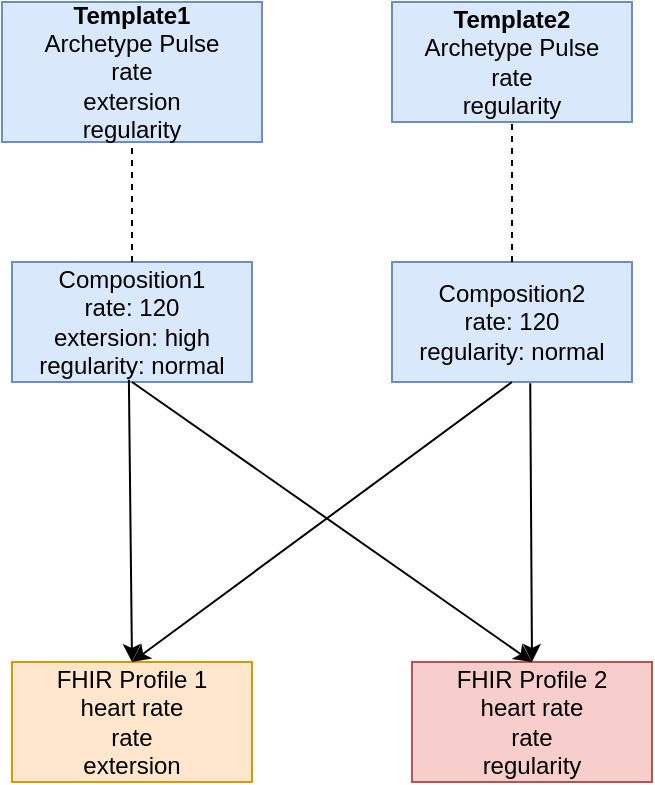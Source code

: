 <mxfile version="21.2.1" type="device">
  <diagram name="Seite-1" id="9__LCdmmGacqktosTfNm">
    <mxGraphModel dx="1126" dy="679" grid="1" gridSize="10" guides="1" tooltips="1" connect="1" arrows="1" fold="1" page="1" pageScale="1" pageWidth="827" pageHeight="1169" math="0" shadow="0">
      <root>
        <mxCell id="0" />
        <mxCell id="1" parent="0" />
        <mxCell id="ixQiI9HFGh_PmM7cg_0j-1" value="&lt;b&gt;Template2&lt;/b&gt;&lt;br&gt;Archetype Pulse&lt;br&gt;rate&lt;br&gt;regularity" style="rounded=0;whiteSpace=wrap;html=1;fillColor=#dae8fc;strokeColor=#6c8ebf;" parent="1" vertex="1">
          <mxGeometry x="230" y="330" width="120" height="60" as="geometry" />
        </mxCell>
        <mxCell id="ixQiI9HFGh_PmM7cg_0j-2" value="&lt;b&gt;Template1&lt;br&gt;&lt;/b&gt;Archetype Pulse&lt;br&gt;rate&lt;br&gt;extersion&lt;br&gt;regularity" style="rounded=0;whiteSpace=wrap;html=1;fillColor=#dae8fc;strokeColor=#6c8ebf;" parent="1" vertex="1">
          <mxGeometry x="35" y="330" width="130" height="70" as="geometry" />
        </mxCell>
        <mxCell id="ixQiI9HFGh_PmM7cg_0j-3" value="Composition1&lt;br&gt;rate: 120&lt;br&gt;extersion: high&lt;br&gt;regularity: normal" style="rounded=0;whiteSpace=wrap;html=1;fillColor=#dae8fc;strokeColor=#6c8ebf;" parent="1" vertex="1">
          <mxGeometry x="40" y="460" width="120" height="60" as="geometry" />
        </mxCell>
        <mxCell id="ixQiI9HFGh_PmM7cg_0j-4" value="Composition2&lt;br&gt;rate: 120&lt;br&gt;regularity: normal" style="rounded=0;whiteSpace=wrap;html=1;fillColor=#dae8fc;strokeColor=#6c8ebf;" parent="1" vertex="1">
          <mxGeometry x="230" y="460" width="120" height="60" as="geometry" />
        </mxCell>
        <mxCell id="ixQiI9HFGh_PmM7cg_0j-6" value="" style="endArrow=none;dashed=1;html=1;rounded=0;entryX=0.5;entryY=1;entryDx=0;entryDy=0;exitX=0.5;exitY=0;exitDx=0;exitDy=0;" parent="1" source="ixQiI9HFGh_PmM7cg_0j-3" target="ixQiI9HFGh_PmM7cg_0j-2" edge="1">
          <mxGeometry width="50" height="50" relative="1" as="geometry">
            <mxPoint x="100" y="450" as="sourcePoint" />
            <mxPoint x="150" y="400" as="targetPoint" />
          </mxGeometry>
        </mxCell>
        <mxCell id="ixQiI9HFGh_PmM7cg_0j-7" value="" style="endArrow=none;dashed=1;html=1;rounded=0;exitX=0.5;exitY=0;exitDx=0;exitDy=0;entryX=0.5;entryY=1;entryDx=0;entryDy=0;" parent="1" source="ixQiI9HFGh_PmM7cg_0j-4" target="ixQiI9HFGh_PmM7cg_0j-1" edge="1">
          <mxGeometry width="50" height="50" relative="1" as="geometry">
            <mxPoint x="289.66" y="460" as="sourcePoint" />
            <mxPoint x="290" y="390" as="targetPoint" />
          </mxGeometry>
        </mxCell>
        <mxCell id="ixQiI9HFGh_PmM7cg_0j-8" value="FHIR Profile 1&lt;br&gt;heart rate&lt;br&gt;rate&lt;br&gt;extersion" style="rounded=0;whiteSpace=wrap;html=1;fillColor=#ffe6cc;strokeColor=#d79b00;" parent="1" vertex="1">
          <mxGeometry x="40" y="660" width="120" height="60" as="geometry" />
        </mxCell>
        <mxCell id="ixQiI9HFGh_PmM7cg_0j-9" value="FHIR Profile 2&lt;br&gt;heart rate&lt;br style=&quot;border-color: var(--border-color);&quot;&gt;rate&lt;br&gt;regularity" style="rounded=0;whiteSpace=wrap;html=1;fillColor=#f8cecc;strokeColor=#b85450;" parent="1" vertex="1">
          <mxGeometry x="240" y="660" width="120" height="60" as="geometry" />
        </mxCell>
        <mxCell id="ixQiI9HFGh_PmM7cg_0j-10" value="" style="endArrow=classic;html=1;rounded=0;exitX=0.5;exitY=1;exitDx=0;exitDy=0;entryX=0.5;entryY=0;entryDx=0;entryDy=0;" parent="1" source="ixQiI9HFGh_PmM7cg_0j-3" target="ixQiI9HFGh_PmM7cg_0j-9" edge="1">
          <mxGeometry width="50" height="50" relative="1" as="geometry">
            <mxPoint x="180" y="630" as="sourcePoint" />
            <mxPoint x="230" y="580" as="targetPoint" />
          </mxGeometry>
        </mxCell>
        <mxCell id="ixQiI9HFGh_PmM7cg_0j-11" value="" style="endArrow=classic;html=1;rounded=0;exitX=0.5;exitY=1;exitDx=0;exitDy=0;entryX=0.5;entryY=0;entryDx=0;entryDy=0;" parent="1" source="ixQiI9HFGh_PmM7cg_0j-4" target="ixQiI9HFGh_PmM7cg_0j-8" edge="1">
          <mxGeometry width="50" height="50" relative="1" as="geometry">
            <mxPoint x="110" y="530" as="sourcePoint" />
            <mxPoint x="310" y="670" as="targetPoint" />
          </mxGeometry>
        </mxCell>
        <mxCell id="ixQiI9HFGh_PmM7cg_0j-12" value="" style="endArrow=classic;html=1;rounded=0;exitX=0.487;exitY=0.981;exitDx=0;exitDy=0;entryX=0.5;entryY=0;entryDx=0;entryDy=0;exitPerimeter=0;" parent="1" source="ixQiI9HFGh_PmM7cg_0j-3" target="ixQiI9HFGh_PmM7cg_0j-8" edge="1">
          <mxGeometry width="50" height="50" relative="1" as="geometry">
            <mxPoint x="110" y="530" as="sourcePoint" />
            <mxPoint x="310" y="670" as="targetPoint" />
          </mxGeometry>
        </mxCell>
        <mxCell id="ixQiI9HFGh_PmM7cg_0j-13" value="" style="endArrow=classic;html=1;rounded=0;exitX=0.576;exitY=1.011;exitDx=0;exitDy=0;entryX=0.5;entryY=0;entryDx=0;entryDy=0;exitPerimeter=0;" parent="1" source="ixQiI9HFGh_PmM7cg_0j-4" target="ixQiI9HFGh_PmM7cg_0j-9" edge="1">
          <mxGeometry width="50" height="50" relative="1" as="geometry">
            <mxPoint x="380" y="520" as="sourcePoint" />
            <mxPoint x="380" y="660" as="targetPoint" />
          </mxGeometry>
        </mxCell>
      </root>
    </mxGraphModel>
  </diagram>
</mxfile>
